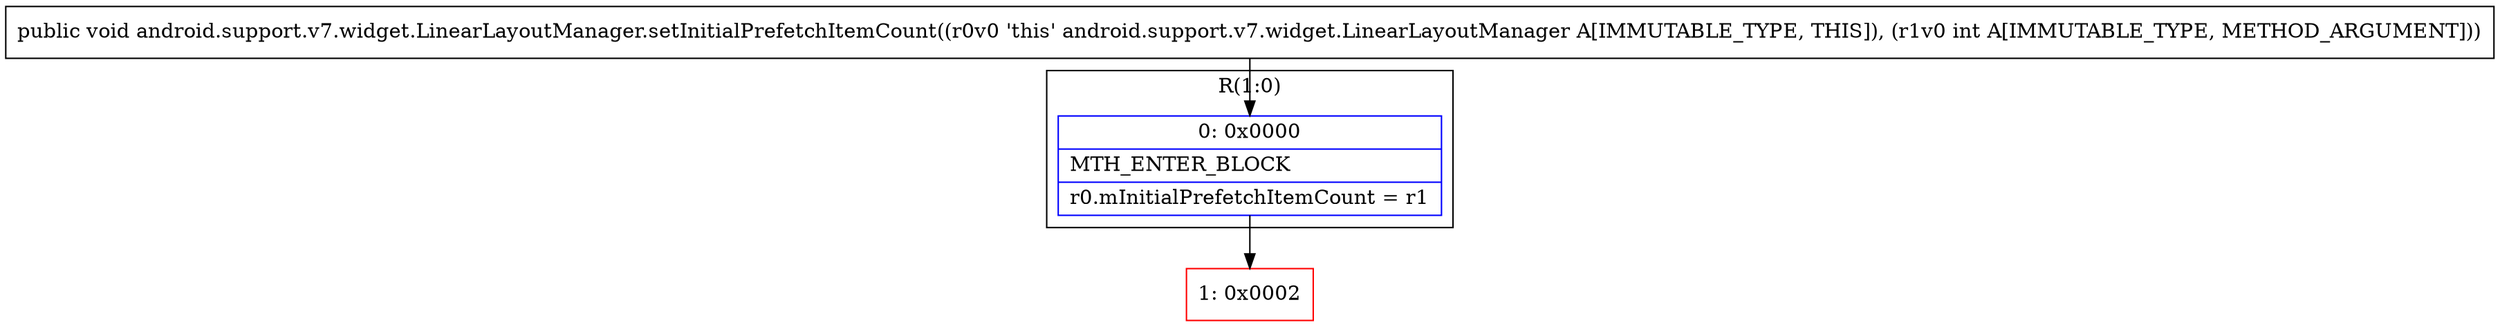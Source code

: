 digraph "CFG forandroid.support.v7.widget.LinearLayoutManager.setInitialPrefetchItemCount(I)V" {
subgraph cluster_Region_966163020 {
label = "R(1:0)";
node [shape=record,color=blue];
Node_0 [shape=record,label="{0\:\ 0x0000|MTH_ENTER_BLOCK\l|r0.mInitialPrefetchItemCount = r1\l}"];
}
Node_1 [shape=record,color=red,label="{1\:\ 0x0002}"];
MethodNode[shape=record,label="{public void android.support.v7.widget.LinearLayoutManager.setInitialPrefetchItemCount((r0v0 'this' android.support.v7.widget.LinearLayoutManager A[IMMUTABLE_TYPE, THIS]), (r1v0 int A[IMMUTABLE_TYPE, METHOD_ARGUMENT])) }"];
MethodNode -> Node_0;
Node_0 -> Node_1;
}

